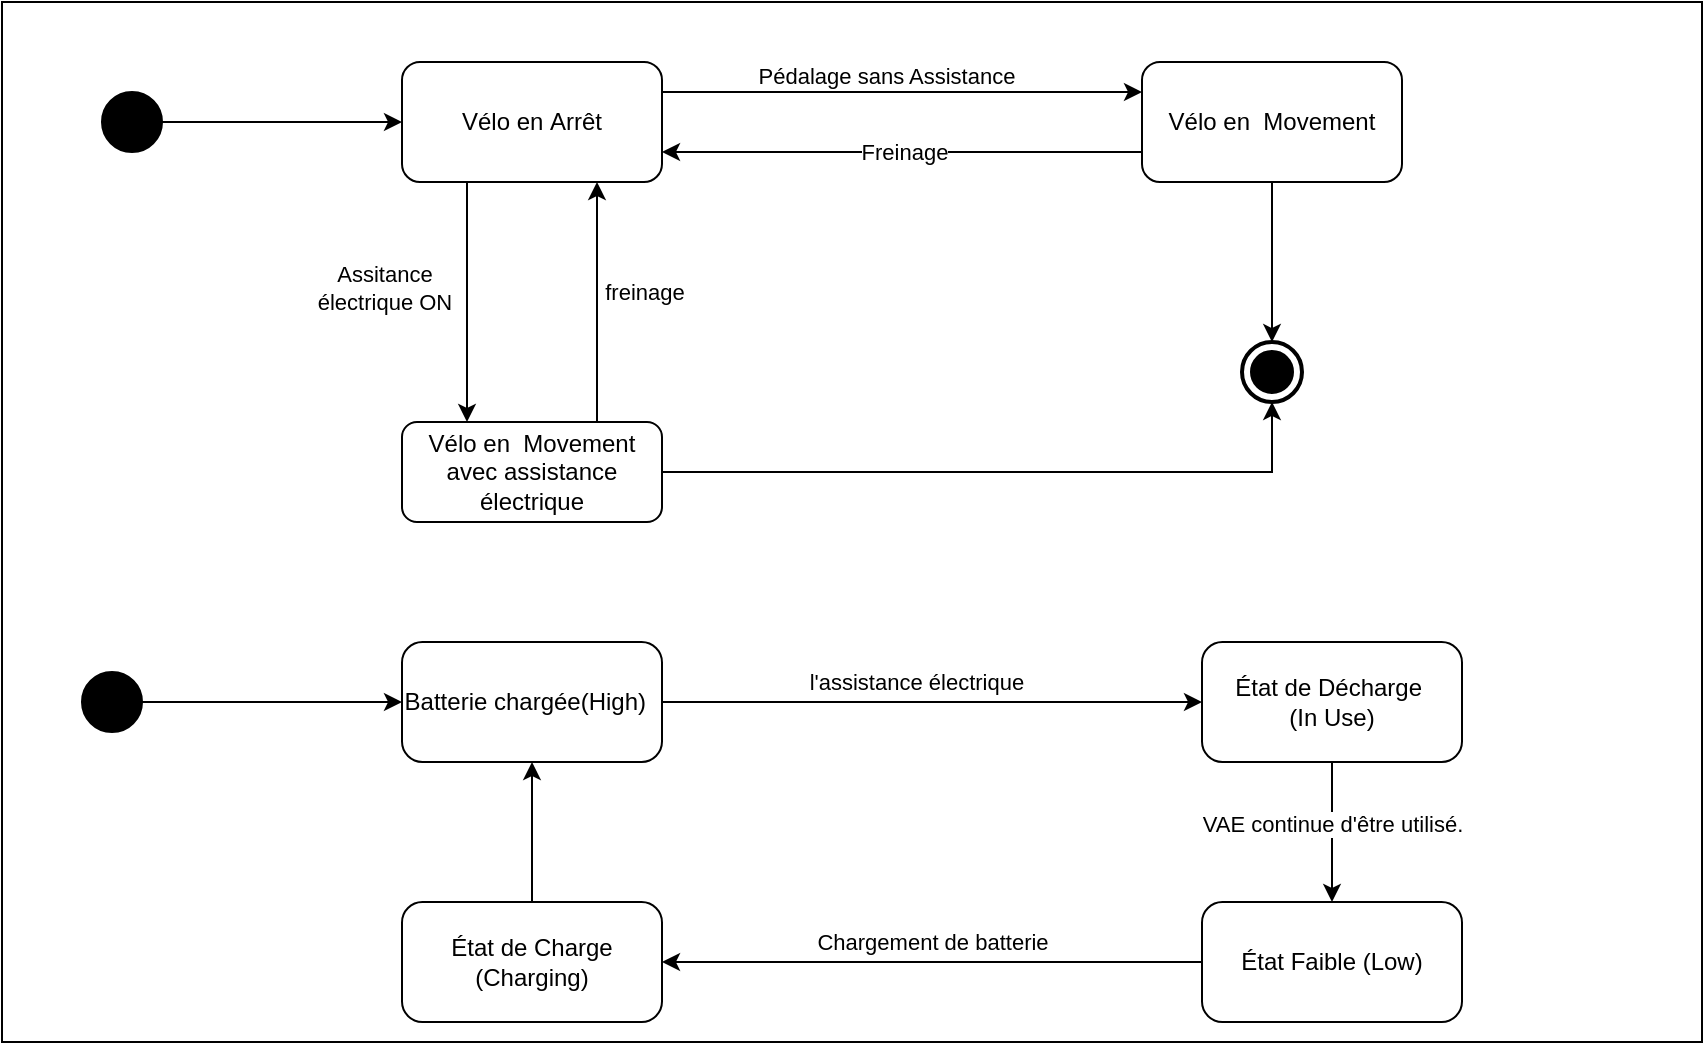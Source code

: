 <mxfile version="22.1.20" type="github">
  <diagram name="Page-1" id="iBsDPBGNGASx7_R9lyi4">
    <mxGraphModel dx="1059" dy="560" grid="1" gridSize="10" guides="1" tooltips="1" connect="1" arrows="1" fold="1" page="1" pageScale="1" pageWidth="3300" pageHeight="4681" math="0" shadow="0">
      <root>
        <mxCell id="0" />
        <mxCell id="1" parent="0" />
        <mxCell id="7A3sic7wjOeYv9yT8nmN-1" value="" style="rounded=0;whiteSpace=wrap;html=1;fillColor=none;" vertex="1" parent="1">
          <mxGeometry x="240" y="80" width="850" height="520" as="geometry" />
        </mxCell>
        <mxCell id="YnAeQbb3gHbU8mq_5z8Y-8" style="edgeStyle=orthogonalEdgeStyle;rounded=0;orthogonalLoop=1;jettySize=auto;html=1;exitX=1;exitY=0.5;exitDx=0;exitDy=0;entryX=0;entryY=0.5;entryDx=0;entryDy=0;" parent="1" source="YnAeQbb3gHbU8mq_5z8Y-1" target="YnAeQbb3gHbU8mq_5z8Y-3" edge="1">
          <mxGeometry relative="1" as="geometry" />
        </mxCell>
        <mxCell id="YnAeQbb3gHbU8mq_5z8Y-1" value="" style="shape=ellipse;html=1;fillColor=strokeColor;fontSize=18;fontColor=#ffffff;" parent="1" vertex="1">
          <mxGeometry x="290" y="125" width="30" height="30" as="geometry" />
        </mxCell>
        <mxCell id="nv1oZWBx0USZsBCw3_rq-5" style="edgeStyle=orthogonalEdgeStyle;rounded=0;orthogonalLoop=1;jettySize=auto;html=1;exitX=0.25;exitY=1;exitDx=0;exitDy=0;entryX=0.25;entryY=0;entryDx=0;entryDy=0;" parent="1" source="YnAeQbb3gHbU8mq_5z8Y-3" target="YnAeQbb3gHbU8mq_5z8Y-5" edge="1">
          <mxGeometry relative="1" as="geometry" />
        </mxCell>
        <mxCell id="nv1oZWBx0USZsBCw3_rq-6" value="Assitance&lt;br style=&quot;border-color: var(--border-color);&quot;&gt;&amp;nbsp;électrique ON&amp;nbsp;" style="edgeLabel;html=1;align=center;verticalAlign=middle;resizable=0;points=[];" parent="nv1oZWBx0USZsBCw3_rq-5" vertex="1" connectable="0">
          <mxGeometry x="-0.129" y="-2" relative="1" as="geometry">
            <mxPoint x="-40" as="offset" />
          </mxGeometry>
        </mxCell>
        <mxCell id="nv1oZWBx0USZsBCw3_rq-8" style="edgeStyle=orthogonalEdgeStyle;rounded=0;orthogonalLoop=1;jettySize=auto;html=1;exitX=1;exitY=0.25;exitDx=0;exitDy=0;entryX=0;entryY=0.25;entryDx=0;entryDy=0;" parent="1" source="YnAeQbb3gHbU8mq_5z8Y-3" target="YnAeQbb3gHbU8mq_5z8Y-4" edge="1">
          <mxGeometry relative="1" as="geometry">
            <mxPoint x="800" y="125" as="targetPoint" />
          </mxGeometry>
        </mxCell>
        <mxCell id="nv1oZWBx0USZsBCw3_rq-9" value="Pédalage sans Assistance" style="edgeLabel;html=1;align=center;verticalAlign=middle;resizable=0;points=[];" parent="nv1oZWBx0USZsBCw3_rq-8" vertex="1" connectable="0">
          <mxGeometry x="-0.072" y="-2" relative="1" as="geometry">
            <mxPoint y="-10" as="offset" />
          </mxGeometry>
        </mxCell>
        <mxCell id="YnAeQbb3gHbU8mq_5z8Y-3" value="Vélo en&amp;nbsp;Arrêt" style="shape=rect;html=1;rounded=1;whiteSpace=wrap;align=center;" parent="1" vertex="1">
          <mxGeometry x="440" y="110" width="130" height="60" as="geometry" />
        </mxCell>
        <mxCell id="nv1oZWBx0USZsBCw3_rq-10" style="edgeStyle=orthogonalEdgeStyle;rounded=0;orthogonalLoop=1;jettySize=auto;html=1;exitX=0;exitY=0.75;exitDx=0;exitDy=0;entryX=1;entryY=0.75;entryDx=0;entryDy=0;" parent="1" source="YnAeQbb3gHbU8mq_5z8Y-4" target="YnAeQbb3gHbU8mq_5z8Y-3" edge="1">
          <mxGeometry relative="1" as="geometry" />
        </mxCell>
        <mxCell id="nv1oZWBx0USZsBCw3_rq-11" value="Freinage" style="edgeLabel;html=1;align=center;verticalAlign=middle;resizable=0;points=[];" parent="nv1oZWBx0USZsBCw3_rq-10" vertex="1" connectable="0">
          <mxGeometry x="0.122" relative="1" as="geometry">
            <mxPoint x="15" as="offset" />
          </mxGeometry>
        </mxCell>
        <mxCell id="YnAeQbb3gHbU8mq_5z8Y-4" value="Vélo en&amp;nbsp; Movement" style="shape=rect;html=1;rounded=1;whiteSpace=wrap;align=center;" parent="1" vertex="1">
          <mxGeometry x="810" y="110" width="130" height="60" as="geometry" />
        </mxCell>
        <mxCell id="nv1oZWBx0USZsBCw3_rq-3" style="edgeStyle=orthogonalEdgeStyle;rounded=0;orthogonalLoop=1;jettySize=auto;html=1;exitX=0.75;exitY=0;exitDx=0;exitDy=0;entryX=0.75;entryY=1;entryDx=0;entryDy=0;" parent="1" source="YnAeQbb3gHbU8mq_5z8Y-5" target="YnAeQbb3gHbU8mq_5z8Y-3" edge="1">
          <mxGeometry relative="1" as="geometry" />
        </mxCell>
        <mxCell id="nv1oZWBx0USZsBCw3_rq-7" value="freinage" style="edgeLabel;html=1;align=center;verticalAlign=middle;resizable=0;points=[];" parent="nv1oZWBx0USZsBCw3_rq-3" vertex="1" connectable="0">
          <mxGeometry x="-0.012" y="-4" relative="1" as="geometry">
            <mxPoint x="19" y="-6" as="offset" />
          </mxGeometry>
        </mxCell>
        <mxCell id="nv1oZWBx0USZsBCw3_rq-17" style="edgeStyle=orthogonalEdgeStyle;rounded=0;orthogonalLoop=1;jettySize=auto;html=1;exitX=1;exitY=0.5;exitDx=0;exitDy=0;entryX=0.5;entryY=1;entryDx=0;entryDy=0;entryPerimeter=0;" parent="1" source="YnAeQbb3gHbU8mq_5z8Y-5" target="nv1oZWBx0USZsBCw3_rq-12" edge="1">
          <mxGeometry relative="1" as="geometry">
            <mxPoint x="870" y="364.667" as="targetPoint" />
            <Array as="points">
              <mxPoint x="875" y="315" />
            </Array>
          </mxGeometry>
        </mxCell>
        <mxCell id="YnAeQbb3gHbU8mq_5z8Y-5" value="Vélo en&amp;nbsp; Movement avec assistance électrique" style="shape=rect;html=1;rounded=1;whiteSpace=wrap;align=center;" parent="1" vertex="1">
          <mxGeometry x="440" y="290" width="130" height="50" as="geometry" />
        </mxCell>
        <mxCell id="YnAeQbb3gHbU8mq_5z8Y-11" style="edgeStyle=orthogonalEdgeStyle;rounded=0;orthogonalLoop=1;jettySize=auto;html=1;exitX=0.5;exitY=1;exitDx=0;exitDy=0;" parent="1" source="YnAeQbb3gHbU8mq_5z8Y-4" target="YnAeQbb3gHbU8mq_5z8Y-4" edge="1">
          <mxGeometry relative="1" as="geometry" />
        </mxCell>
        <mxCell id="nv1oZWBx0USZsBCw3_rq-12" value="" style="html=1;shape=mxgraph.sysml.actFinal;strokeWidth=2;verticalLabelPosition=bottom;verticalAlignment=top;" parent="1" vertex="1">
          <mxGeometry x="860" y="250" width="30" height="30" as="geometry" />
        </mxCell>
        <mxCell id="nv1oZWBx0USZsBCw3_rq-18" style="edgeStyle=orthogonalEdgeStyle;rounded=0;orthogonalLoop=1;jettySize=auto;html=1;exitX=0.5;exitY=1;exitDx=0;exitDy=0;entryX=0.5;entryY=0;entryDx=0;entryDy=0;entryPerimeter=0;" parent="1" source="YnAeQbb3gHbU8mq_5z8Y-4" target="nv1oZWBx0USZsBCw3_rq-12" edge="1">
          <mxGeometry relative="1" as="geometry" />
        </mxCell>
        <mxCell id="nv1oZWBx0USZsBCw3_rq-35" style="edgeStyle=orthogonalEdgeStyle;rounded=0;orthogonalLoop=1;jettySize=auto;html=1;exitX=1;exitY=0.5;exitDx=0;exitDy=0;entryX=0;entryY=0.5;entryDx=0;entryDy=0;" parent="1" source="nv1oZWBx0USZsBCw3_rq-22" target="nv1oZWBx0USZsBCw3_rq-23" edge="1">
          <mxGeometry relative="1" as="geometry" />
        </mxCell>
        <mxCell id="nv1oZWBx0USZsBCw3_rq-22" value="" style="shape=ellipse;html=1;fillColor=strokeColor;fontSize=18;fontColor=#ffffff;" parent="1" vertex="1">
          <mxGeometry x="280" y="415" width="30" height="30" as="geometry" />
        </mxCell>
        <mxCell id="nv1oZWBx0USZsBCw3_rq-26" style="edgeStyle=orthogonalEdgeStyle;rounded=0;orthogonalLoop=1;jettySize=auto;html=1;exitX=1;exitY=0.5;exitDx=0;exitDy=0;entryX=0;entryY=0.5;entryDx=0;entryDy=0;" parent="1" source="nv1oZWBx0USZsBCw3_rq-23" target="nv1oZWBx0USZsBCw3_rq-25" edge="1">
          <mxGeometry relative="1" as="geometry" />
        </mxCell>
        <mxCell id="nv1oZWBx0USZsBCw3_rq-27" value="l&#39;assistance électrique&amp;nbsp;&amp;nbsp;" style="edgeLabel;html=1;align=center;verticalAlign=middle;resizable=0;points=[];" parent="nv1oZWBx0USZsBCw3_rq-26" vertex="1" connectable="0">
          <mxGeometry x="-0.042" relative="1" as="geometry">
            <mxPoint y="-10" as="offset" />
          </mxGeometry>
        </mxCell>
        <mxCell id="nv1oZWBx0USZsBCw3_rq-23" value="Batterie chargée(High)&amp;nbsp;&amp;nbsp;" style="shape=rect;html=1;rounded=1;whiteSpace=wrap;align=center;arcSize=17;" parent="1" vertex="1">
          <mxGeometry x="440" y="400" width="130" height="60" as="geometry" />
        </mxCell>
        <mxCell id="nv1oZWBx0USZsBCw3_rq-25" value="État de Décharge&amp;nbsp;&lt;br&gt;(In Use)" style="shape=rect;html=1;rounded=1;whiteSpace=wrap;align=center;arcSize=17;" parent="1" vertex="1">
          <mxGeometry x="840" y="400" width="130" height="60" as="geometry" />
        </mxCell>
        <mxCell id="nv1oZWBx0USZsBCw3_rq-34" style="edgeStyle=orthogonalEdgeStyle;rounded=0;orthogonalLoop=1;jettySize=auto;html=1;exitX=0;exitY=0.5;exitDx=0;exitDy=0;entryX=1;entryY=0.5;entryDx=0;entryDy=0;" parent="1" source="nv1oZWBx0USZsBCw3_rq-29" target="nv1oZWBx0USZsBCw3_rq-33" edge="1">
          <mxGeometry relative="1" as="geometry" />
        </mxCell>
        <mxCell id="nv1oZWBx0USZsBCw3_rq-36" value="Chargement de batterie" style="edgeLabel;html=1;align=center;verticalAlign=middle;resizable=0;points=[];" parent="nv1oZWBx0USZsBCw3_rq-34" vertex="1" connectable="0">
          <mxGeometry x="0.033" y="-2" relative="1" as="geometry">
            <mxPoint x="4" y="-8" as="offset" />
          </mxGeometry>
        </mxCell>
        <mxCell id="nv1oZWBx0USZsBCw3_rq-29" value="État Faible (Low)" style="shape=rect;html=1;rounded=1;whiteSpace=wrap;align=center;arcSize=17;" parent="1" vertex="1">
          <mxGeometry x="840" y="530" width="130" height="60" as="geometry" />
        </mxCell>
        <mxCell id="nv1oZWBx0USZsBCw3_rq-30" style="edgeStyle=orthogonalEdgeStyle;rounded=0;orthogonalLoop=1;jettySize=auto;html=1;exitX=0.5;exitY=1;exitDx=0;exitDy=0;entryX=0.5;entryY=0;entryDx=0;entryDy=0;" parent="1" source="nv1oZWBx0USZsBCw3_rq-25" target="nv1oZWBx0USZsBCw3_rq-29" edge="1">
          <mxGeometry relative="1" as="geometry">
            <Array as="points">
              <mxPoint x="905" y="520" />
              <mxPoint x="905" y="520" />
            </Array>
          </mxGeometry>
        </mxCell>
        <mxCell id="nv1oZWBx0USZsBCw3_rq-31" value="VAE continue d&#39;être utilisé." style="edgeLabel;html=1;align=center;verticalAlign=middle;resizable=0;points=[];" parent="nv1oZWBx0USZsBCw3_rq-30" vertex="1" connectable="0">
          <mxGeometry x="-0.276" y="-1" relative="1" as="geometry">
            <mxPoint x="1" y="5" as="offset" />
          </mxGeometry>
        </mxCell>
        <mxCell id="nv1oZWBx0USZsBCw3_rq-37" style="edgeStyle=orthogonalEdgeStyle;rounded=0;orthogonalLoop=1;jettySize=auto;html=1;exitX=0.5;exitY=0;exitDx=0;exitDy=0;entryX=0.5;entryY=1;entryDx=0;entryDy=0;" parent="1" source="nv1oZWBx0USZsBCw3_rq-33" target="nv1oZWBx0USZsBCw3_rq-23" edge="1">
          <mxGeometry relative="1" as="geometry" />
        </mxCell>
        <mxCell id="nv1oZWBx0USZsBCw3_rq-33" value="État de Charge (Charging)" style="shape=rect;html=1;rounded=1;whiteSpace=wrap;align=center;arcSize=17;" parent="1" vertex="1">
          <mxGeometry x="440" y="530" width="130" height="60" as="geometry" />
        </mxCell>
      </root>
    </mxGraphModel>
  </diagram>
</mxfile>
